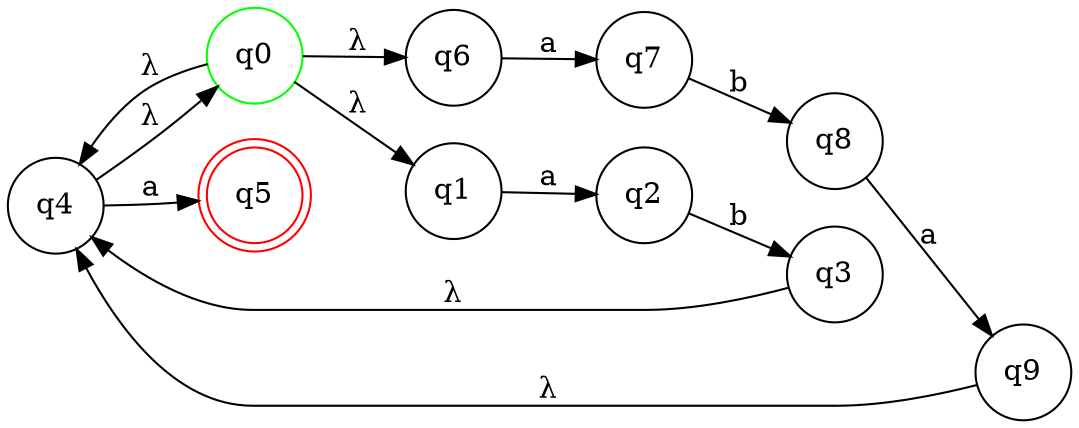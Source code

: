 digraph G{
  rankdir=LR;
  node [shape = doublecircle] q5;
  node [shape = circle];
  q0 [color = green];
  q5[color = red];

  q0 -> q4 [label = "λ"];
  q4 -> q0 [label = "λ"];
  q0 -> q1 [label = "λ"];
  q3 -> q4 [label = "λ"]; 
  q0 -> q6 [label = "λ"];  
  q9 -> q4 [label = "λ"];  


  q1 -> q2 [label = "a"];
  q6 -> q7 [label = "a"];
  q2 -> q3 [label = "b"];
  q7 -> q8 [label = "b"];
  q8 -> q9 [label = "a"];


  q4 -> q5 [label = "a"];  
  

}

